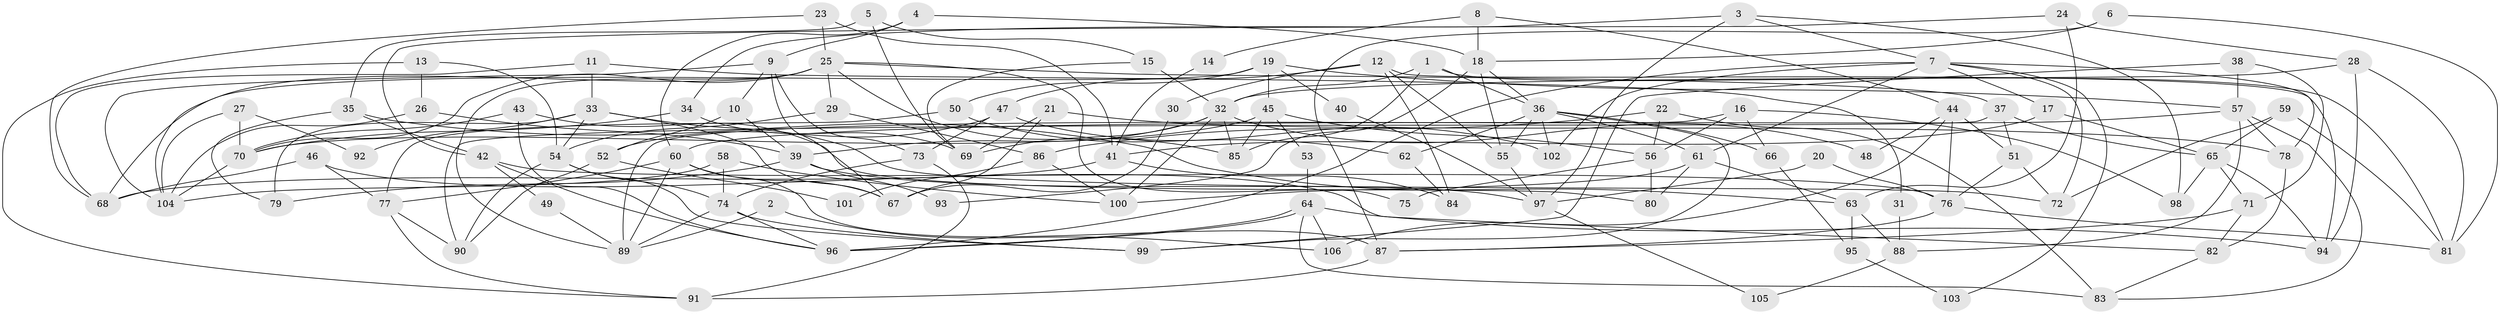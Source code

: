 // Generated by graph-tools (version 1.1) at 2025/50/03/09/25 03:50:04]
// undirected, 106 vertices, 212 edges
graph export_dot {
graph [start="1"]
  node [color=gray90,style=filled];
  1;
  2;
  3;
  4;
  5;
  6;
  7;
  8;
  9;
  10;
  11;
  12;
  13;
  14;
  15;
  16;
  17;
  18;
  19;
  20;
  21;
  22;
  23;
  24;
  25;
  26;
  27;
  28;
  29;
  30;
  31;
  32;
  33;
  34;
  35;
  36;
  37;
  38;
  39;
  40;
  41;
  42;
  43;
  44;
  45;
  46;
  47;
  48;
  49;
  50;
  51;
  52;
  53;
  54;
  55;
  56;
  57;
  58;
  59;
  60;
  61;
  62;
  63;
  64;
  65;
  66;
  67;
  68;
  69;
  70;
  71;
  72;
  73;
  74;
  75;
  76;
  77;
  78;
  79;
  80;
  81;
  82;
  83;
  84;
  85;
  86;
  87;
  88;
  89;
  90;
  91;
  92;
  93;
  94;
  95;
  96;
  97;
  98;
  99;
  100;
  101;
  102;
  103;
  104;
  105;
  106;
  1 -- 36;
  1 -- 85;
  1 -- 32;
  1 -- 81;
  2 -- 89;
  2 -- 106;
  3 -- 7;
  3 -- 34;
  3 -- 97;
  3 -- 98;
  4 -- 60;
  4 -- 18;
  4 -- 9;
  5 -- 15;
  5 -- 69;
  5 -- 35;
  6 -- 18;
  6 -- 81;
  6 -- 87;
  7 -- 17;
  7 -- 72;
  7 -- 61;
  7 -- 78;
  7 -- 96;
  7 -- 102;
  7 -- 103;
  8 -- 18;
  8 -- 44;
  8 -- 14;
  9 -- 73;
  9 -- 10;
  9 -- 67;
  9 -- 104;
  10 -- 39;
  10 -- 52;
  11 -- 68;
  11 -- 33;
  11 -- 31;
  12 -- 55;
  12 -- 94;
  12 -- 30;
  12 -- 47;
  12 -- 84;
  13 -- 26;
  13 -- 91;
  13 -- 54;
  14 -- 41;
  15 -- 69;
  15 -- 32;
  16 -- 89;
  16 -- 56;
  16 -- 66;
  16 -- 98;
  17 -- 65;
  17 -- 41;
  18 -- 55;
  18 -- 36;
  18 -- 93;
  19 -- 57;
  19 -- 68;
  19 -- 40;
  19 -- 45;
  19 -- 50;
  20 -- 97;
  20 -- 76;
  21 -- 67;
  21 -- 78;
  21 -- 69;
  22 -- 83;
  22 -- 86;
  22 -- 56;
  23 -- 25;
  23 -- 41;
  23 -- 68;
  24 -- 28;
  24 -- 63;
  24 -- 42;
  25 -- 70;
  25 -- 89;
  25 -- 29;
  25 -- 37;
  25 -- 75;
  25 -- 85;
  25 -- 104;
  26 -- 39;
  26 -- 104;
  27 -- 70;
  27 -- 104;
  27 -- 92;
  28 -- 81;
  28 -- 32;
  28 -- 94;
  29 -- 54;
  29 -- 86;
  30 -- 67;
  31 -- 88;
  32 -- 100;
  32 -- 39;
  32 -- 48;
  32 -- 69;
  32 -- 85;
  33 -- 72;
  33 -- 54;
  33 -- 67;
  33 -- 79;
  33 -- 92;
  34 -- 69;
  34 -- 70;
  35 -- 42;
  35 -- 63;
  35 -- 79;
  36 -- 61;
  36 -- 99;
  36 -- 55;
  36 -- 62;
  36 -- 66;
  36 -- 102;
  37 -- 90;
  37 -- 51;
  37 -- 65;
  38 -- 99;
  38 -- 71;
  38 -- 57;
  39 -- 79;
  39 -- 93;
  39 -- 97;
  40 -- 97;
  41 -- 84;
  41 -- 68;
  42 -- 96;
  42 -- 49;
  42 -- 76;
  43 -- 70;
  43 -- 96;
  43 -- 80;
  44 -- 51;
  44 -- 76;
  44 -- 48;
  44 -- 106;
  45 -- 85;
  45 -- 53;
  45 -- 56;
  45 -- 70;
  46 -- 77;
  46 -- 82;
  46 -- 68;
  47 -- 102;
  47 -- 52;
  47 -- 73;
  49 -- 89;
  50 -- 77;
  50 -- 62;
  51 -- 76;
  51 -- 72;
  52 -- 90;
  52 -- 101;
  53 -- 64;
  54 -- 74;
  54 -- 90;
  54 -- 99;
  55 -- 97;
  56 -- 75;
  56 -- 80;
  57 -- 83;
  57 -- 60;
  57 -- 78;
  57 -- 88;
  58 -- 74;
  58 -- 104;
  58 -- 100;
  59 -- 81;
  59 -- 65;
  59 -- 72;
  60 -- 67;
  60 -- 77;
  60 -- 87;
  60 -- 89;
  61 -- 80;
  61 -- 63;
  61 -- 100;
  62 -- 84;
  63 -- 88;
  63 -- 95;
  64 -- 94;
  64 -- 96;
  64 -- 96;
  64 -- 83;
  64 -- 106;
  65 -- 98;
  65 -- 71;
  65 -- 94;
  66 -- 95;
  70 -- 104;
  71 -- 87;
  71 -- 82;
  73 -- 91;
  73 -- 74;
  74 -- 96;
  74 -- 89;
  74 -- 99;
  76 -- 87;
  76 -- 81;
  77 -- 90;
  77 -- 91;
  78 -- 82;
  82 -- 83;
  86 -- 100;
  86 -- 101;
  87 -- 91;
  88 -- 105;
  95 -- 103;
  97 -- 105;
}
